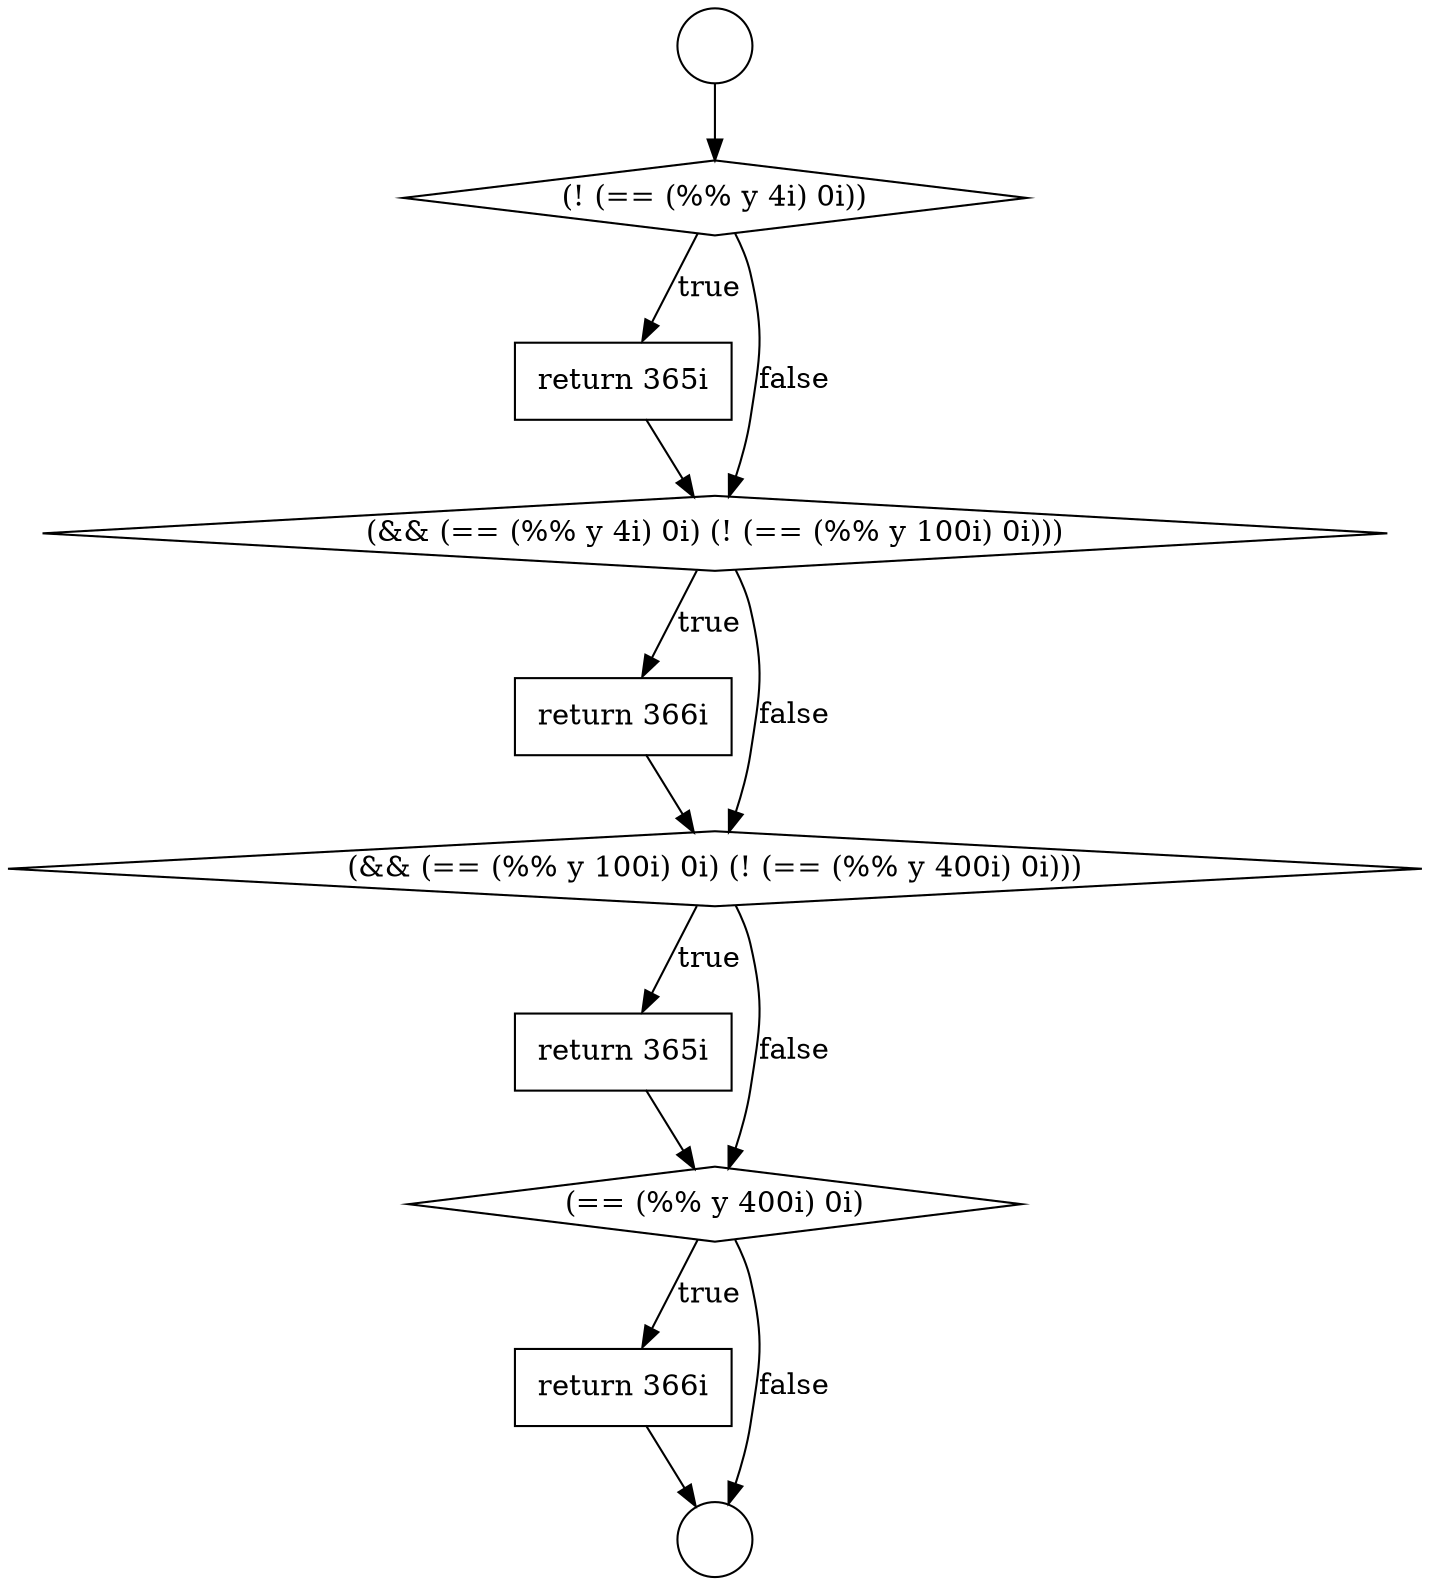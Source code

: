 digraph {
  node21136 [shape=none, margin=0, label=<<font color="black">
    <table border="0" cellborder="1" cellspacing="0" cellpadding="10">
      <tr><td align="left">return 365i</td></tr>
    </table>
  </font>> color="black" fillcolor="white" style=filled]
  node21132 [shape=none, margin=0, label=<<font color="black">
    <table border="0" cellborder="1" cellspacing="0" cellpadding="10">
      <tr><td align="left">return 365i</td></tr>
    </table>
  </font>> color="black" fillcolor="white" style=filled]
  node21133 [shape=diamond, label=<<font color="black">(&amp;&amp; (== (%% y 4i) 0i) (! (== (%% y 100i) 0i)))</font>> color="black" fillcolor="white" style=filled]
  node21138 [shape=none, margin=0, label=<<font color="black">
    <table border="0" cellborder="1" cellspacing="0" cellpadding="10">
      <tr><td align="left">return 366i</td></tr>
    </table>
  </font>> color="black" fillcolor="white" style=filled]
  node21129 [shape=circle label=" " color="black" fillcolor="white" style=filled]
  node21134 [shape=none, margin=0, label=<<font color="black">
    <table border="0" cellborder="1" cellspacing="0" cellpadding="10">
      <tr><td align="left">return 366i</td></tr>
    </table>
  </font>> color="black" fillcolor="white" style=filled]
  node21130 [shape=circle label=" " color="black" fillcolor="white" style=filled]
  node21137 [shape=diamond, label=<<font color="black">(== (%% y 400i) 0i)</font>> color="black" fillcolor="white" style=filled]
  node21135 [shape=diamond, label=<<font color="black">(&amp;&amp; (== (%% y 100i) 0i) (! (== (%% y 400i) 0i)))</font>> color="black" fillcolor="white" style=filled]
  node21131 [shape=diamond, label=<<font color="black">(! (== (%% y 4i) 0i))</font>> color="black" fillcolor="white" style=filled]
  node21134 -> node21135 [ color="black"]
  node21129 -> node21131 [ color="black"]
  node21131 -> node21132 [label=<<font color="black">true</font>> color="black"]
  node21131 -> node21133 [label=<<font color="black">false</font>> color="black"]
  node21135 -> node21136 [label=<<font color="black">true</font>> color="black"]
  node21135 -> node21137 [label=<<font color="black">false</font>> color="black"]
  node21137 -> node21138 [label=<<font color="black">true</font>> color="black"]
  node21137 -> node21130 [label=<<font color="black">false</font>> color="black"]
  node21136 -> node21137 [ color="black"]
  node21133 -> node21134 [label=<<font color="black">true</font>> color="black"]
  node21133 -> node21135 [label=<<font color="black">false</font>> color="black"]
  node21138 -> node21130 [ color="black"]
  node21132 -> node21133 [ color="black"]
}
